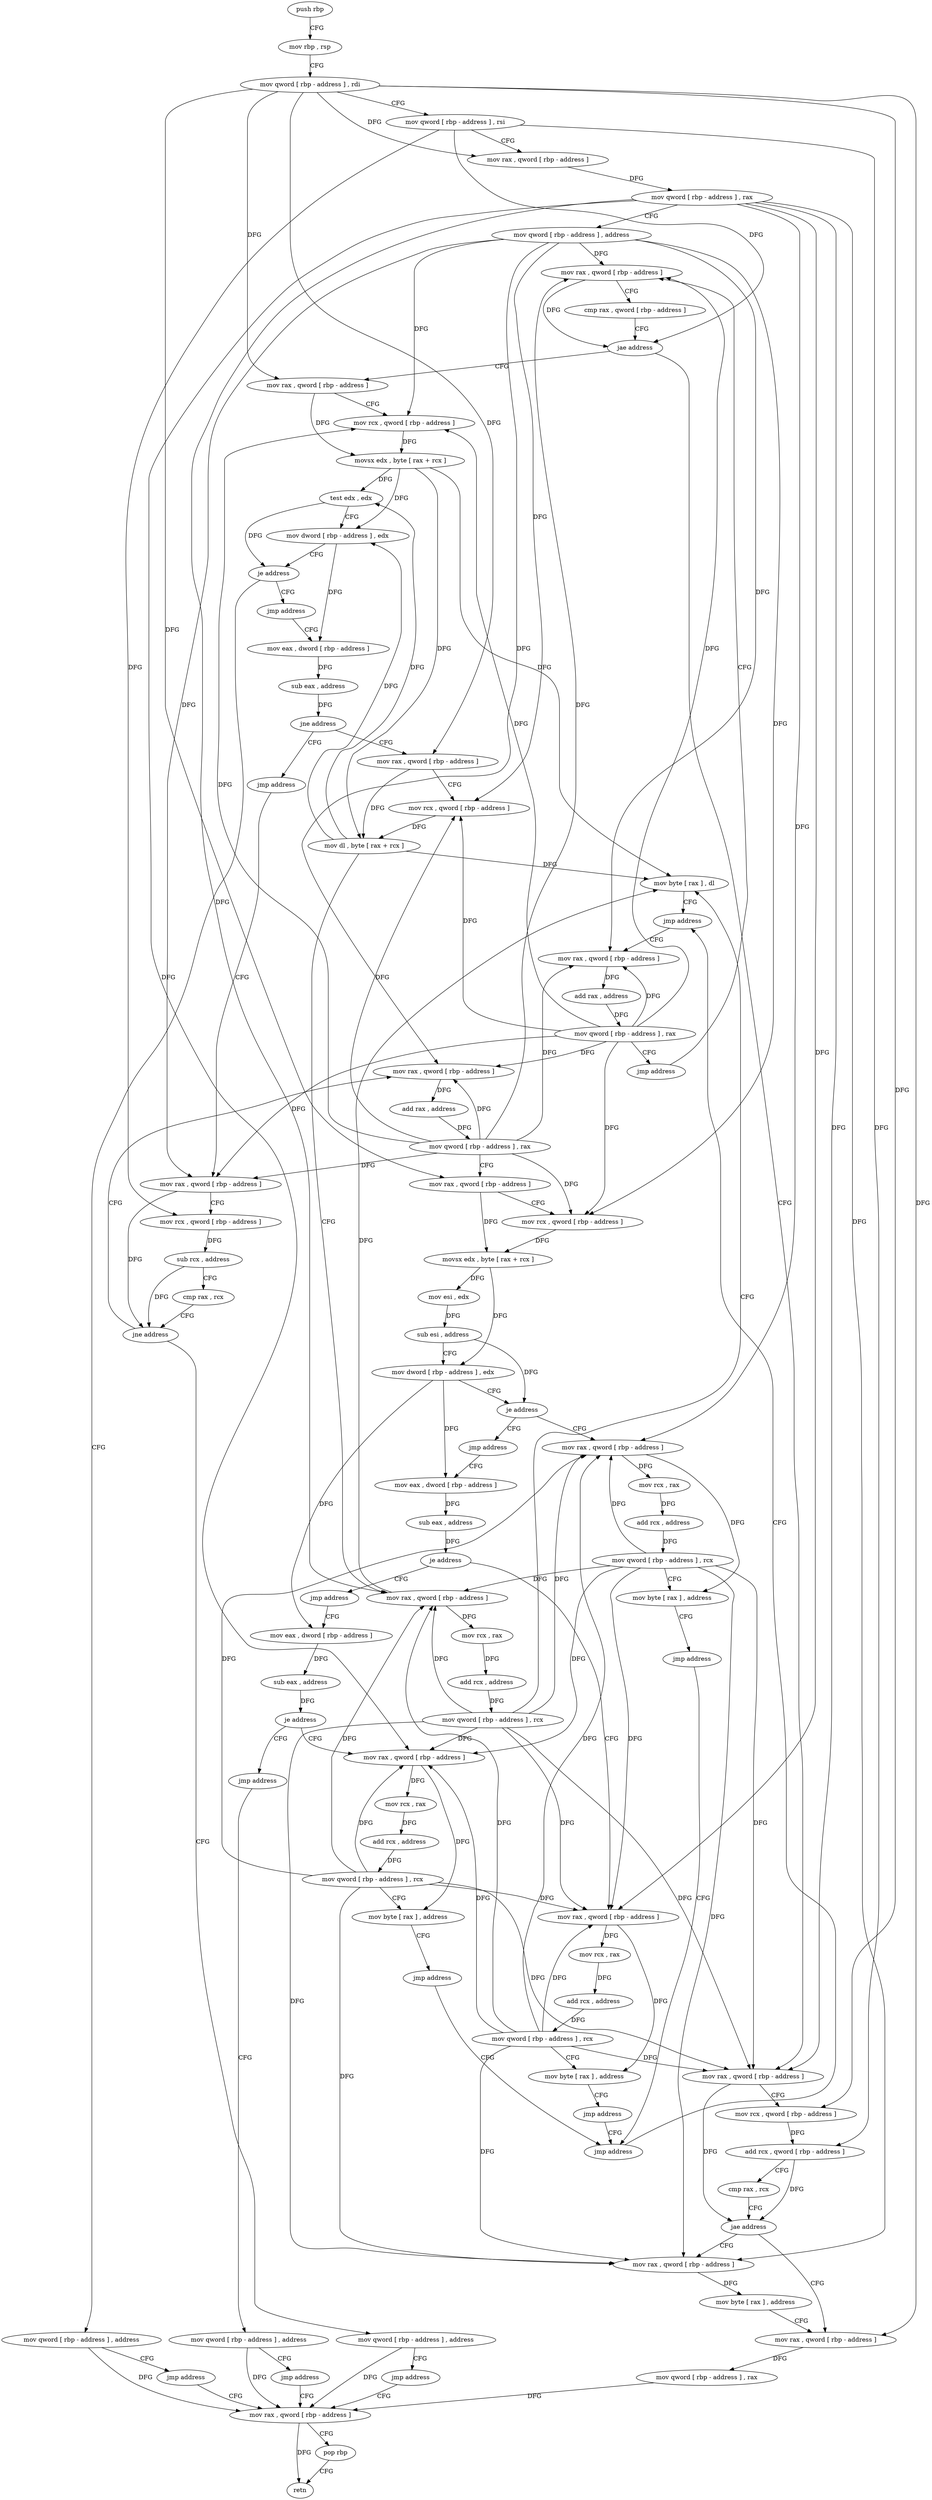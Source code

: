 digraph "func" {
"4211120" [label = "push rbp" ]
"4211121" [label = "mov rbp , rsp" ]
"4211124" [label = "mov qword [ rbp - address ] , rdi" ]
"4211128" [label = "mov qword [ rbp - address ] , rsi" ]
"4211132" [label = "mov rax , qword [ rbp - address ]" ]
"4211136" [label = "mov qword [ rbp - address ] , rax" ]
"4211140" [label = "mov qword [ rbp - address ] , address" ]
"4211148" [label = "mov rax , qword [ rbp - address ]" ]
"4211485" [label = "mov rax , qword [ rbp - address ]" ]
"4211489" [label = "mov rcx , qword [ rbp - address ]" ]
"4211493" [label = "add rcx , qword [ rbp - address ]" ]
"4211497" [label = "cmp rax , rcx" ]
"4211500" [label = "jae address" ]
"4211513" [label = "mov rax , qword [ rbp - address ]" ]
"4211506" [label = "mov rax , qword [ rbp - address ]" ]
"4211162" [label = "mov rax , qword [ rbp - address ]" ]
"4211166" [label = "mov rcx , qword [ rbp - address ]" ]
"4211170" [label = "movsx edx , byte [ rax + rcx ]" ]
"4211174" [label = "test edx , edx" ]
"4211176" [label = "mov dword [ rbp - address ] , edx" ]
"4211179" [label = "je address" ]
"4211417" [label = "mov qword [ rbp - address ] , address" ]
"4211185" [label = "jmp address" ]
"4211517" [label = "mov qword [ rbp - address ] , rax" ]
"4211521" [label = "mov rax , qword [ rbp - address ]" ]
"4211510" [label = "mov byte [ rax ] , address" ]
"4211425" [label = "jmp address" ]
"4211190" [label = "mov eax , dword [ rbp - address ]" ]
"4211525" [label = "pop rbp" ]
"4211526" [label = "retn" ]
"4211193" [label = "sub eax , address" ]
"4211196" [label = "jne address" ]
"4211430" [label = "mov rax , qword [ rbp - address ]" ]
"4211202" [label = "jmp address" ]
"4211434" [label = "mov rcx , qword [ rbp - address ]" ]
"4211438" [label = "mov dl , byte [ rax + rcx ]" ]
"4211441" [label = "mov rax , qword [ rbp - address ]" ]
"4211445" [label = "mov rcx , rax" ]
"4211448" [label = "add rcx , address" ]
"4211455" [label = "mov qword [ rbp - address ] , rcx" ]
"4211459" [label = "mov byte [ rax ] , dl" ]
"4211461" [label = "jmp address" ]
"4211207" [label = "mov rax , qword [ rbp - address ]" ]
"4211466" [label = "mov rax , qword [ rbp - address ]" ]
"4211470" [label = "add rax , address" ]
"4211476" [label = "mov qword [ rbp - address ] , rax" ]
"4211480" [label = "jmp address" ]
"4211211" [label = "mov rcx , qword [ rbp - address ]" ]
"4211215" [label = "sub rcx , address" ]
"4211222" [label = "cmp rax , rcx" ]
"4211225" [label = "jne address" ]
"4211244" [label = "mov rax , qword [ rbp - address ]" ]
"4211231" [label = "mov qword [ rbp - address ] , address" ]
"4211152" [label = "cmp rax , qword [ rbp - address ]" ]
"4211156" [label = "jae address" ]
"4211248" [label = "add rax , address" ]
"4211252" [label = "mov qword [ rbp - address ] , rax" ]
"4211256" [label = "mov rax , qword [ rbp - address ]" ]
"4211260" [label = "mov rcx , qword [ rbp - address ]" ]
"4211264" [label = "movsx edx , byte [ rax + rcx ]" ]
"4211268" [label = "mov esi , edx" ]
"4211270" [label = "sub esi , address" ]
"4211273" [label = "mov dword [ rbp - address ] , edx" ]
"4211276" [label = "je address" ]
"4211373" [label = "mov rax , qword [ rbp - address ]" ]
"4211282" [label = "jmp address" ]
"4211239" [label = "jmp address" ]
"4211377" [label = "mov rcx , rax" ]
"4211380" [label = "add rcx , address" ]
"4211387" [label = "mov qword [ rbp - address ] , rcx" ]
"4211391" [label = "mov byte [ rax ] , address" ]
"4211394" [label = "jmp address" ]
"4211412" [label = "jmp address" ]
"4211287" [label = "mov eax , dword [ rbp - address ]" ]
"4211290" [label = "sub eax , address" ]
"4211293" [label = "je address" ]
"4211321" [label = "mov rax , qword [ rbp - address ]" ]
"4211299" [label = "jmp address" ]
"4211325" [label = "mov rcx , rax" ]
"4211328" [label = "add rcx , address" ]
"4211335" [label = "mov qword [ rbp - address ] , rcx" ]
"4211339" [label = "mov byte [ rax ] , address" ]
"4211342" [label = "jmp address" ]
"4211304" [label = "mov eax , dword [ rbp - address ]" ]
"4211307" [label = "sub eax , address" ]
"4211310" [label = "je address" ]
"4211347" [label = "mov rax , qword [ rbp - address ]" ]
"4211316" [label = "jmp address" ]
"4211351" [label = "mov rcx , rax" ]
"4211354" [label = "add rcx , address" ]
"4211361" [label = "mov qword [ rbp - address ] , rcx" ]
"4211365" [label = "mov byte [ rax ] , address" ]
"4211368" [label = "jmp address" ]
"4211399" [label = "mov qword [ rbp - address ] , address" ]
"4211407" [label = "jmp address" ]
"4211120" -> "4211121" [ label = "CFG" ]
"4211121" -> "4211124" [ label = "CFG" ]
"4211124" -> "4211128" [ label = "CFG" ]
"4211124" -> "4211132" [ label = "DFG" ]
"4211124" -> "4211489" [ label = "DFG" ]
"4211124" -> "4211162" [ label = "DFG" ]
"4211124" -> "4211513" [ label = "DFG" ]
"4211124" -> "4211430" [ label = "DFG" ]
"4211124" -> "4211256" [ label = "DFG" ]
"4211128" -> "4211132" [ label = "CFG" ]
"4211128" -> "4211156" [ label = "DFG" ]
"4211128" -> "4211493" [ label = "DFG" ]
"4211128" -> "4211211" [ label = "DFG" ]
"4211132" -> "4211136" [ label = "DFG" ]
"4211136" -> "4211140" [ label = "CFG" ]
"4211136" -> "4211485" [ label = "DFG" ]
"4211136" -> "4211506" [ label = "DFG" ]
"4211136" -> "4211441" [ label = "DFG" ]
"4211136" -> "4211373" [ label = "DFG" ]
"4211136" -> "4211321" [ label = "DFG" ]
"4211136" -> "4211347" [ label = "DFG" ]
"4211140" -> "4211148" [ label = "DFG" ]
"4211140" -> "4211166" [ label = "DFG" ]
"4211140" -> "4211434" [ label = "DFG" ]
"4211140" -> "4211207" [ label = "DFG" ]
"4211140" -> "4211466" [ label = "DFG" ]
"4211140" -> "4211244" [ label = "DFG" ]
"4211140" -> "4211260" [ label = "DFG" ]
"4211148" -> "4211152" [ label = "CFG" ]
"4211148" -> "4211156" [ label = "DFG" ]
"4211485" -> "4211489" [ label = "CFG" ]
"4211485" -> "4211500" [ label = "DFG" ]
"4211489" -> "4211493" [ label = "DFG" ]
"4211493" -> "4211497" [ label = "CFG" ]
"4211493" -> "4211500" [ label = "DFG" ]
"4211497" -> "4211500" [ label = "CFG" ]
"4211500" -> "4211513" [ label = "CFG" ]
"4211500" -> "4211506" [ label = "CFG" ]
"4211513" -> "4211517" [ label = "DFG" ]
"4211506" -> "4211510" [ label = "DFG" ]
"4211162" -> "4211166" [ label = "CFG" ]
"4211162" -> "4211170" [ label = "DFG" ]
"4211166" -> "4211170" [ label = "DFG" ]
"4211170" -> "4211174" [ label = "DFG" ]
"4211170" -> "4211176" [ label = "DFG" ]
"4211170" -> "4211438" [ label = "DFG" ]
"4211170" -> "4211459" [ label = "DFG" ]
"4211174" -> "4211176" [ label = "CFG" ]
"4211174" -> "4211179" [ label = "DFG" ]
"4211176" -> "4211179" [ label = "CFG" ]
"4211176" -> "4211190" [ label = "DFG" ]
"4211179" -> "4211417" [ label = "CFG" ]
"4211179" -> "4211185" [ label = "CFG" ]
"4211417" -> "4211425" [ label = "CFG" ]
"4211417" -> "4211521" [ label = "DFG" ]
"4211185" -> "4211190" [ label = "CFG" ]
"4211517" -> "4211521" [ label = "DFG" ]
"4211521" -> "4211525" [ label = "CFG" ]
"4211521" -> "4211526" [ label = "DFG" ]
"4211510" -> "4211513" [ label = "CFG" ]
"4211425" -> "4211521" [ label = "CFG" ]
"4211190" -> "4211193" [ label = "DFG" ]
"4211525" -> "4211526" [ label = "CFG" ]
"4211193" -> "4211196" [ label = "DFG" ]
"4211196" -> "4211430" [ label = "CFG" ]
"4211196" -> "4211202" [ label = "CFG" ]
"4211430" -> "4211434" [ label = "CFG" ]
"4211430" -> "4211438" [ label = "DFG" ]
"4211202" -> "4211207" [ label = "CFG" ]
"4211434" -> "4211438" [ label = "DFG" ]
"4211438" -> "4211441" [ label = "CFG" ]
"4211438" -> "4211174" [ label = "DFG" ]
"4211438" -> "4211176" [ label = "DFG" ]
"4211438" -> "4211459" [ label = "DFG" ]
"4211441" -> "4211445" [ label = "DFG" ]
"4211441" -> "4211459" [ label = "DFG" ]
"4211445" -> "4211448" [ label = "DFG" ]
"4211448" -> "4211455" [ label = "DFG" ]
"4211455" -> "4211459" [ label = "CFG" ]
"4211455" -> "4211485" [ label = "DFG" ]
"4211455" -> "4211506" [ label = "DFG" ]
"4211455" -> "4211441" [ label = "DFG" ]
"4211455" -> "4211373" [ label = "DFG" ]
"4211455" -> "4211321" [ label = "DFG" ]
"4211455" -> "4211347" [ label = "DFG" ]
"4211459" -> "4211461" [ label = "CFG" ]
"4211461" -> "4211466" [ label = "CFG" ]
"4211207" -> "4211211" [ label = "CFG" ]
"4211207" -> "4211225" [ label = "DFG" ]
"4211466" -> "4211470" [ label = "DFG" ]
"4211470" -> "4211476" [ label = "DFG" ]
"4211476" -> "4211480" [ label = "CFG" ]
"4211476" -> "4211148" [ label = "DFG" ]
"4211476" -> "4211166" [ label = "DFG" ]
"4211476" -> "4211434" [ label = "DFG" ]
"4211476" -> "4211207" [ label = "DFG" ]
"4211476" -> "4211466" [ label = "DFG" ]
"4211476" -> "4211244" [ label = "DFG" ]
"4211476" -> "4211260" [ label = "DFG" ]
"4211480" -> "4211148" [ label = "CFG" ]
"4211211" -> "4211215" [ label = "DFG" ]
"4211215" -> "4211222" [ label = "CFG" ]
"4211215" -> "4211225" [ label = "DFG" ]
"4211222" -> "4211225" [ label = "CFG" ]
"4211225" -> "4211244" [ label = "CFG" ]
"4211225" -> "4211231" [ label = "CFG" ]
"4211244" -> "4211248" [ label = "DFG" ]
"4211231" -> "4211239" [ label = "CFG" ]
"4211231" -> "4211521" [ label = "DFG" ]
"4211152" -> "4211156" [ label = "CFG" ]
"4211156" -> "4211485" [ label = "CFG" ]
"4211156" -> "4211162" [ label = "CFG" ]
"4211248" -> "4211252" [ label = "DFG" ]
"4211252" -> "4211256" [ label = "CFG" ]
"4211252" -> "4211148" [ label = "DFG" ]
"4211252" -> "4211166" [ label = "DFG" ]
"4211252" -> "4211434" [ label = "DFG" ]
"4211252" -> "4211207" [ label = "DFG" ]
"4211252" -> "4211466" [ label = "DFG" ]
"4211252" -> "4211244" [ label = "DFG" ]
"4211252" -> "4211260" [ label = "DFG" ]
"4211256" -> "4211260" [ label = "CFG" ]
"4211256" -> "4211264" [ label = "DFG" ]
"4211260" -> "4211264" [ label = "DFG" ]
"4211264" -> "4211268" [ label = "DFG" ]
"4211264" -> "4211273" [ label = "DFG" ]
"4211268" -> "4211270" [ label = "DFG" ]
"4211270" -> "4211273" [ label = "CFG" ]
"4211270" -> "4211276" [ label = "DFG" ]
"4211273" -> "4211276" [ label = "CFG" ]
"4211273" -> "4211287" [ label = "DFG" ]
"4211273" -> "4211304" [ label = "DFG" ]
"4211276" -> "4211373" [ label = "CFG" ]
"4211276" -> "4211282" [ label = "CFG" ]
"4211373" -> "4211377" [ label = "DFG" ]
"4211373" -> "4211391" [ label = "DFG" ]
"4211282" -> "4211287" [ label = "CFG" ]
"4211239" -> "4211521" [ label = "CFG" ]
"4211377" -> "4211380" [ label = "DFG" ]
"4211380" -> "4211387" [ label = "DFG" ]
"4211387" -> "4211391" [ label = "CFG" ]
"4211387" -> "4211485" [ label = "DFG" ]
"4211387" -> "4211506" [ label = "DFG" ]
"4211387" -> "4211441" [ label = "DFG" ]
"4211387" -> "4211373" [ label = "DFG" ]
"4211387" -> "4211321" [ label = "DFG" ]
"4211387" -> "4211347" [ label = "DFG" ]
"4211391" -> "4211394" [ label = "CFG" ]
"4211394" -> "4211412" [ label = "CFG" ]
"4211412" -> "4211461" [ label = "CFG" ]
"4211287" -> "4211290" [ label = "DFG" ]
"4211290" -> "4211293" [ label = "DFG" ]
"4211293" -> "4211321" [ label = "CFG" ]
"4211293" -> "4211299" [ label = "CFG" ]
"4211321" -> "4211325" [ label = "DFG" ]
"4211321" -> "4211339" [ label = "DFG" ]
"4211299" -> "4211304" [ label = "CFG" ]
"4211325" -> "4211328" [ label = "DFG" ]
"4211328" -> "4211335" [ label = "DFG" ]
"4211335" -> "4211339" [ label = "CFG" ]
"4211335" -> "4211485" [ label = "DFG" ]
"4211335" -> "4211506" [ label = "DFG" ]
"4211335" -> "4211441" [ label = "DFG" ]
"4211335" -> "4211373" [ label = "DFG" ]
"4211335" -> "4211321" [ label = "DFG" ]
"4211335" -> "4211347" [ label = "DFG" ]
"4211339" -> "4211342" [ label = "CFG" ]
"4211342" -> "4211412" [ label = "CFG" ]
"4211304" -> "4211307" [ label = "DFG" ]
"4211307" -> "4211310" [ label = "DFG" ]
"4211310" -> "4211347" [ label = "CFG" ]
"4211310" -> "4211316" [ label = "CFG" ]
"4211347" -> "4211351" [ label = "DFG" ]
"4211347" -> "4211365" [ label = "DFG" ]
"4211316" -> "4211399" [ label = "CFG" ]
"4211351" -> "4211354" [ label = "DFG" ]
"4211354" -> "4211361" [ label = "DFG" ]
"4211361" -> "4211365" [ label = "CFG" ]
"4211361" -> "4211485" [ label = "DFG" ]
"4211361" -> "4211506" [ label = "DFG" ]
"4211361" -> "4211441" [ label = "DFG" ]
"4211361" -> "4211373" [ label = "DFG" ]
"4211361" -> "4211321" [ label = "DFG" ]
"4211361" -> "4211347" [ label = "DFG" ]
"4211365" -> "4211368" [ label = "CFG" ]
"4211368" -> "4211412" [ label = "CFG" ]
"4211399" -> "4211407" [ label = "CFG" ]
"4211399" -> "4211521" [ label = "DFG" ]
"4211407" -> "4211521" [ label = "CFG" ]
}
